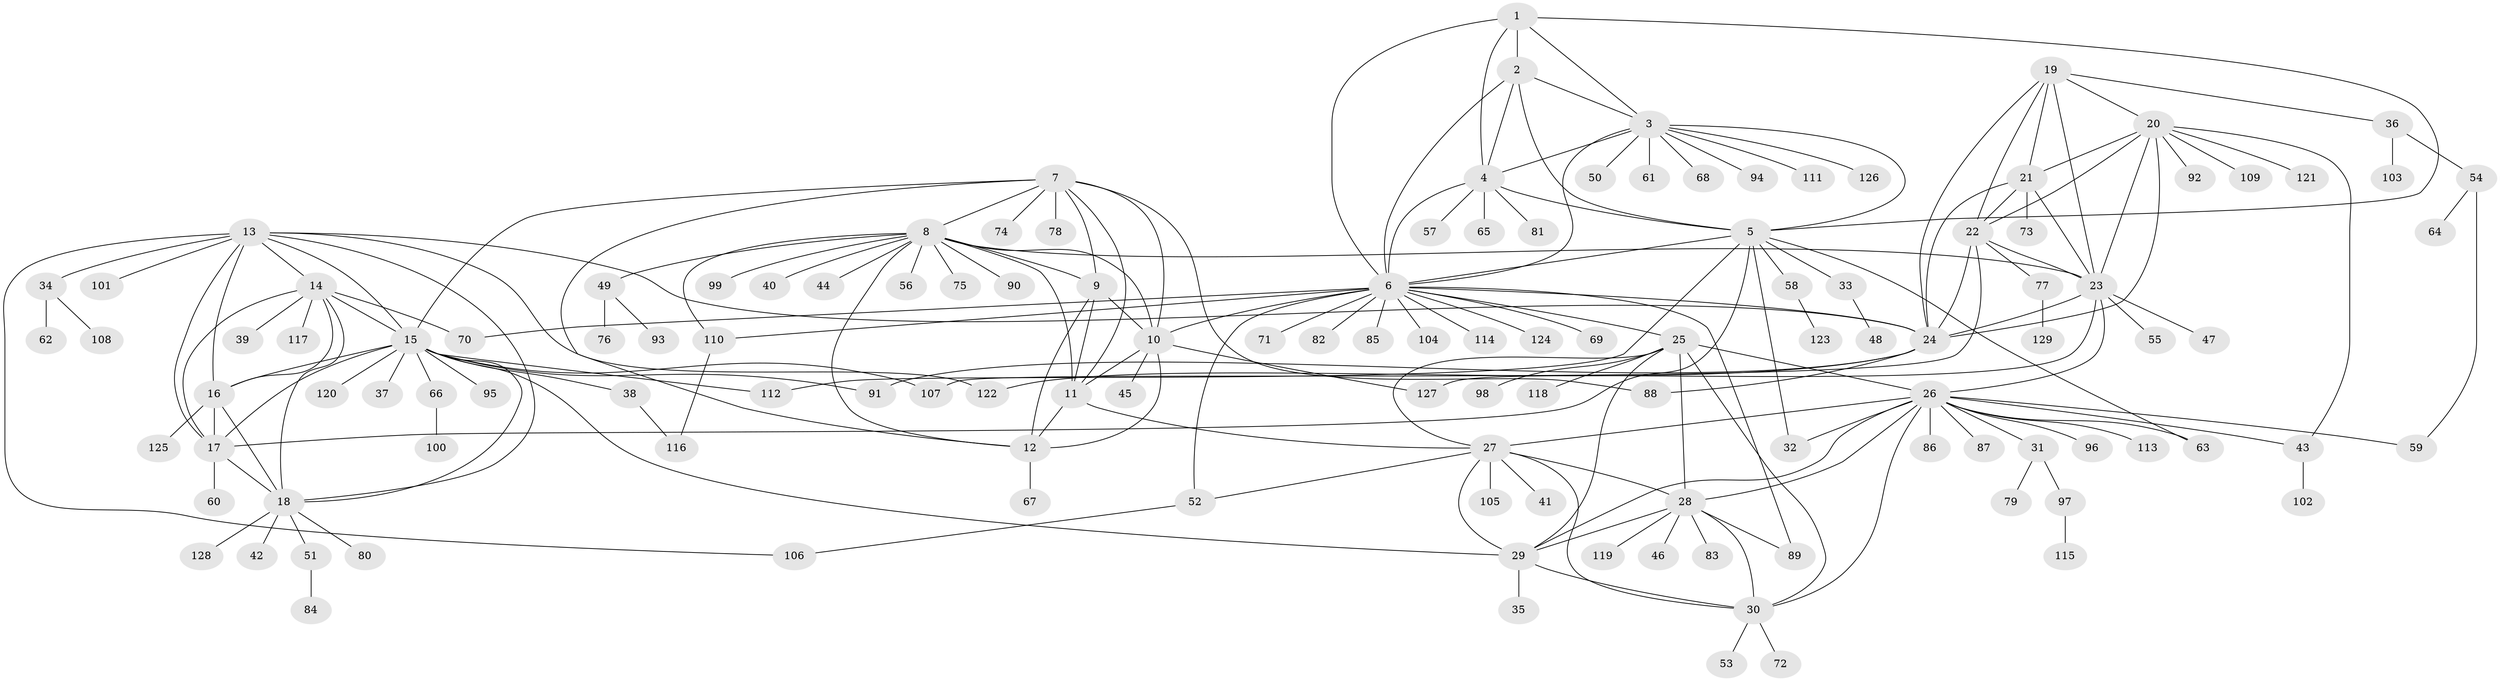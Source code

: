 // coarse degree distribution, {4: 0.009708737864077669, 7: 0.04854368932038835, 9: 0.019417475728155338, 10: 0.009708737864077669, 17: 0.009708737864077669, 8: 0.019417475728155338, 11: 0.019417475728155338, 6: 0.038834951456310676, 14: 0.009708737864077669, 15: 0.009708737864077669, 22: 0.009708737864077669, 3: 0.038834951456310676, 2: 0.14563106796116504, 1: 0.6116504854368932}
// Generated by graph-tools (version 1.1) at 2025/42/03/06/25 10:42:09]
// undirected, 129 vertices, 200 edges
graph export_dot {
graph [start="1"]
  node [color=gray90,style=filled];
  1;
  2;
  3;
  4;
  5;
  6;
  7;
  8;
  9;
  10;
  11;
  12;
  13;
  14;
  15;
  16;
  17;
  18;
  19;
  20;
  21;
  22;
  23;
  24;
  25;
  26;
  27;
  28;
  29;
  30;
  31;
  32;
  33;
  34;
  35;
  36;
  37;
  38;
  39;
  40;
  41;
  42;
  43;
  44;
  45;
  46;
  47;
  48;
  49;
  50;
  51;
  52;
  53;
  54;
  55;
  56;
  57;
  58;
  59;
  60;
  61;
  62;
  63;
  64;
  65;
  66;
  67;
  68;
  69;
  70;
  71;
  72;
  73;
  74;
  75;
  76;
  77;
  78;
  79;
  80;
  81;
  82;
  83;
  84;
  85;
  86;
  87;
  88;
  89;
  90;
  91;
  92;
  93;
  94;
  95;
  96;
  97;
  98;
  99;
  100;
  101;
  102;
  103;
  104;
  105;
  106;
  107;
  108;
  109;
  110;
  111;
  112;
  113;
  114;
  115;
  116;
  117;
  118;
  119;
  120;
  121;
  122;
  123;
  124;
  125;
  126;
  127;
  128;
  129;
  1 -- 2;
  1 -- 3;
  1 -- 4;
  1 -- 5;
  1 -- 6;
  2 -- 3;
  2 -- 4;
  2 -- 5;
  2 -- 6;
  3 -- 4;
  3 -- 5;
  3 -- 6;
  3 -- 50;
  3 -- 61;
  3 -- 68;
  3 -- 94;
  3 -- 111;
  3 -- 126;
  4 -- 5;
  4 -- 6;
  4 -- 57;
  4 -- 65;
  4 -- 81;
  5 -- 6;
  5 -- 17;
  5 -- 32;
  5 -- 33;
  5 -- 58;
  5 -- 63;
  5 -- 112;
  6 -- 10;
  6 -- 24;
  6 -- 25;
  6 -- 52;
  6 -- 69;
  6 -- 70;
  6 -- 71;
  6 -- 82;
  6 -- 85;
  6 -- 89;
  6 -- 104;
  6 -- 110;
  6 -- 114;
  6 -- 124;
  7 -- 8;
  7 -- 9;
  7 -- 10;
  7 -- 11;
  7 -- 12;
  7 -- 15;
  7 -- 74;
  7 -- 78;
  7 -- 88;
  8 -- 9;
  8 -- 10;
  8 -- 11;
  8 -- 12;
  8 -- 23;
  8 -- 40;
  8 -- 44;
  8 -- 49;
  8 -- 56;
  8 -- 75;
  8 -- 90;
  8 -- 99;
  8 -- 110;
  9 -- 10;
  9 -- 11;
  9 -- 12;
  10 -- 11;
  10 -- 12;
  10 -- 45;
  10 -- 127;
  11 -- 12;
  11 -- 27;
  12 -- 67;
  13 -- 14;
  13 -- 15;
  13 -- 16;
  13 -- 17;
  13 -- 18;
  13 -- 24;
  13 -- 34;
  13 -- 101;
  13 -- 106;
  13 -- 122;
  14 -- 15;
  14 -- 16;
  14 -- 17;
  14 -- 18;
  14 -- 39;
  14 -- 70;
  14 -- 117;
  15 -- 16;
  15 -- 17;
  15 -- 18;
  15 -- 29;
  15 -- 37;
  15 -- 38;
  15 -- 66;
  15 -- 91;
  15 -- 95;
  15 -- 107;
  15 -- 112;
  15 -- 120;
  16 -- 17;
  16 -- 18;
  16 -- 125;
  17 -- 18;
  17 -- 60;
  18 -- 42;
  18 -- 51;
  18 -- 80;
  18 -- 128;
  19 -- 20;
  19 -- 21;
  19 -- 22;
  19 -- 23;
  19 -- 24;
  19 -- 36;
  20 -- 21;
  20 -- 22;
  20 -- 23;
  20 -- 24;
  20 -- 43;
  20 -- 92;
  20 -- 109;
  20 -- 121;
  21 -- 22;
  21 -- 23;
  21 -- 24;
  21 -- 73;
  22 -- 23;
  22 -- 24;
  22 -- 77;
  22 -- 107;
  23 -- 24;
  23 -- 26;
  23 -- 47;
  23 -- 55;
  23 -- 127;
  24 -- 88;
  24 -- 91;
  24 -- 122;
  25 -- 26;
  25 -- 27;
  25 -- 28;
  25 -- 29;
  25 -- 30;
  25 -- 98;
  25 -- 118;
  26 -- 27;
  26 -- 28;
  26 -- 29;
  26 -- 30;
  26 -- 31;
  26 -- 32;
  26 -- 43;
  26 -- 59;
  26 -- 63;
  26 -- 86;
  26 -- 87;
  26 -- 96;
  26 -- 113;
  27 -- 28;
  27 -- 29;
  27 -- 30;
  27 -- 41;
  27 -- 52;
  27 -- 105;
  28 -- 29;
  28 -- 30;
  28 -- 46;
  28 -- 83;
  28 -- 89;
  28 -- 119;
  29 -- 30;
  29 -- 35;
  30 -- 53;
  30 -- 72;
  31 -- 79;
  31 -- 97;
  33 -- 48;
  34 -- 62;
  34 -- 108;
  36 -- 54;
  36 -- 103;
  38 -- 116;
  43 -- 102;
  49 -- 76;
  49 -- 93;
  51 -- 84;
  52 -- 106;
  54 -- 59;
  54 -- 64;
  58 -- 123;
  66 -- 100;
  77 -- 129;
  97 -- 115;
  110 -- 116;
}
